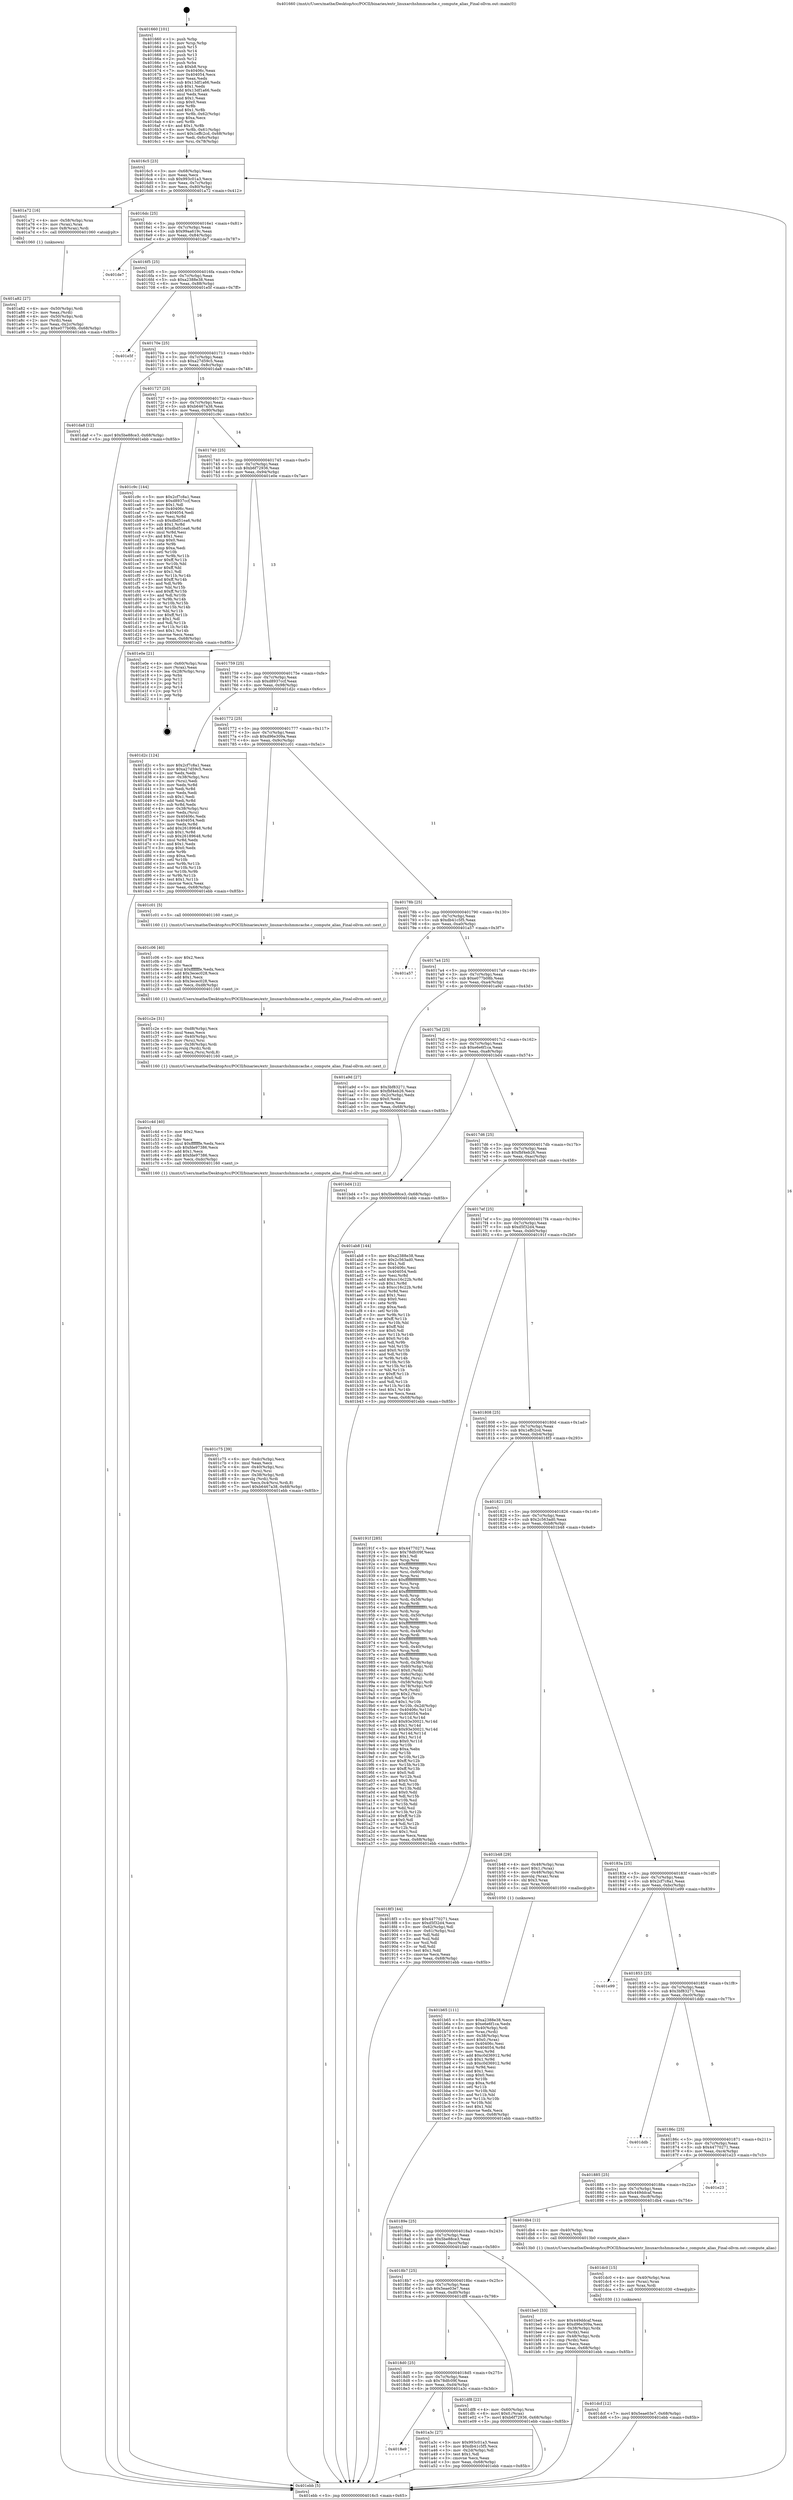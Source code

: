 digraph "0x401660" {
  label = "0x401660 (/mnt/c/Users/mathe/Desktop/tcc/POCII/binaries/extr_linuxarchshmmcache.c_compute_alias_Final-ollvm.out::main(0))"
  labelloc = "t"
  node[shape=record]

  Entry [label="",width=0.3,height=0.3,shape=circle,fillcolor=black,style=filled]
  "0x4016c5" [label="{
     0x4016c5 [23]\l
     | [instrs]\l
     &nbsp;&nbsp;0x4016c5 \<+3\>: mov -0x68(%rbp),%eax\l
     &nbsp;&nbsp;0x4016c8 \<+2\>: mov %eax,%ecx\l
     &nbsp;&nbsp;0x4016ca \<+6\>: sub $0x993c01a3,%ecx\l
     &nbsp;&nbsp;0x4016d0 \<+3\>: mov %eax,-0x7c(%rbp)\l
     &nbsp;&nbsp;0x4016d3 \<+3\>: mov %ecx,-0x80(%rbp)\l
     &nbsp;&nbsp;0x4016d6 \<+6\>: je 0000000000401a72 \<main+0x412\>\l
  }"]
  "0x401a72" [label="{
     0x401a72 [16]\l
     | [instrs]\l
     &nbsp;&nbsp;0x401a72 \<+4\>: mov -0x58(%rbp),%rax\l
     &nbsp;&nbsp;0x401a76 \<+3\>: mov (%rax),%rax\l
     &nbsp;&nbsp;0x401a79 \<+4\>: mov 0x8(%rax),%rdi\l
     &nbsp;&nbsp;0x401a7d \<+5\>: call 0000000000401060 \<atoi@plt\>\l
     | [calls]\l
     &nbsp;&nbsp;0x401060 \{1\} (unknown)\l
  }"]
  "0x4016dc" [label="{
     0x4016dc [25]\l
     | [instrs]\l
     &nbsp;&nbsp;0x4016dc \<+5\>: jmp 00000000004016e1 \<main+0x81\>\l
     &nbsp;&nbsp;0x4016e1 \<+3\>: mov -0x7c(%rbp),%eax\l
     &nbsp;&nbsp;0x4016e4 \<+5\>: sub $0x99aa619c,%eax\l
     &nbsp;&nbsp;0x4016e9 \<+6\>: mov %eax,-0x84(%rbp)\l
     &nbsp;&nbsp;0x4016ef \<+6\>: je 0000000000401de7 \<main+0x787\>\l
  }"]
  Exit [label="",width=0.3,height=0.3,shape=circle,fillcolor=black,style=filled,peripheries=2]
  "0x401de7" [label="{
     0x401de7\l
  }", style=dashed]
  "0x4016f5" [label="{
     0x4016f5 [25]\l
     | [instrs]\l
     &nbsp;&nbsp;0x4016f5 \<+5\>: jmp 00000000004016fa \<main+0x9a\>\l
     &nbsp;&nbsp;0x4016fa \<+3\>: mov -0x7c(%rbp),%eax\l
     &nbsp;&nbsp;0x4016fd \<+5\>: sub $0xa2388e38,%eax\l
     &nbsp;&nbsp;0x401702 \<+6\>: mov %eax,-0x88(%rbp)\l
     &nbsp;&nbsp;0x401708 \<+6\>: je 0000000000401e5f \<main+0x7ff\>\l
  }"]
  "0x401dcf" [label="{
     0x401dcf [12]\l
     | [instrs]\l
     &nbsp;&nbsp;0x401dcf \<+7\>: movl $0x5eae03e7,-0x68(%rbp)\l
     &nbsp;&nbsp;0x401dd6 \<+5\>: jmp 0000000000401ebb \<main+0x85b\>\l
  }"]
  "0x401e5f" [label="{
     0x401e5f\l
  }", style=dashed]
  "0x40170e" [label="{
     0x40170e [25]\l
     | [instrs]\l
     &nbsp;&nbsp;0x40170e \<+5\>: jmp 0000000000401713 \<main+0xb3\>\l
     &nbsp;&nbsp;0x401713 \<+3\>: mov -0x7c(%rbp),%eax\l
     &nbsp;&nbsp;0x401716 \<+5\>: sub $0xa27d59c5,%eax\l
     &nbsp;&nbsp;0x40171b \<+6\>: mov %eax,-0x8c(%rbp)\l
     &nbsp;&nbsp;0x401721 \<+6\>: je 0000000000401da8 \<main+0x748\>\l
  }"]
  "0x401dc0" [label="{
     0x401dc0 [15]\l
     | [instrs]\l
     &nbsp;&nbsp;0x401dc0 \<+4\>: mov -0x40(%rbp),%rax\l
     &nbsp;&nbsp;0x401dc4 \<+3\>: mov (%rax),%rax\l
     &nbsp;&nbsp;0x401dc7 \<+3\>: mov %rax,%rdi\l
     &nbsp;&nbsp;0x401dca \<+5\>: call 0000000000401030 \<free@plt\>\l
     | [calls]\l
     &nbsp;&nbsp;0x401030 \{1\} (unknown)\l
  }"]
  "0x401da8" [label="{
     0x401da8 [12]\l
     | [instrs]\l
     &nbsp;&nbsp;0x401da8 \<+7\>: movl $0x5be88ce3,-0x68(%rbp)\l
     &nbsp;&nbsp;0x401daf \<+5\>: jmp 0000000000401ebb \<main+0x85b\>\l
  }"]
  "0x401727" [label="{
     0x401727 [25]\l
     | [instrs]\l
     &nbsp;&nbsp;0x401727 \<+5\>: jmp 000000000040172c \<main+0xcc\>\l
     &nbsp;&nbsp;0x40172c \<+3\>: mov -0x7c(%rbp),%eax\l
     &nbsp;&nbsp;0x40172f \<+5\>: sub $0xb6467a38,%eax\l
     &nbsp;&nbsp;0x401734 \<+6\>: mov %eax,-0x90(%rbp)\l
     &nbsp;&nbsp;0x40173a \<+6\>: je 0000000000401c9c \<main+0x63c\>\l
  }"]
  "0x401c75" [label="{
     0x401c75 [39]\l
     | [instrs]\l
     &nbsp;&nbsp;0x401c75 \<+6\>: mov -0xdc(%rbp),%ecx\l
     &nbsp;&nbsp;0x401c7b \<+3\>: imul %eax,%ecx\l
     &nbsp;&nbsp;0x401c7e \<+4\>: mov -0x40(%rbp),%rsi\l
     &nbsp;&nbsp;0x401c82 \<+3\>: mov (%rsi),%rsi\l
     &nbsp;&nbsp;0x401c85 \<+4\>: mov -0x38(%rbp),%rdi\l
     &nbsp;&nbsp;0x401c89 \<+3\>: movslq (%rdi),%rdi\l
     &nbsp;&nbsp;0x401c8c \<+4\>: mov %ecx,0x4(%rsi,%rdi,8)\l
     &nbsp;&nbsp;0x401c90 \<+7\>: movl $0xb6467a38,-0x68(%rbp)\l
     &nbsp;&nbsp;0x401c97 \<+5\>: jmp 0000000000401ebb \<main+0x85b\>\l
  }"]
  "0x401c9c" [label="{
     0x401c9c [144]\l
     | [instrs]\l
     &nbsp;&nbsp;0x401c9c \<+5\>: mov $0x2cf7c8a1,%eax\l
     &nbsp;&nbsp;0x401ca1 \<+5\>: mov $0xd8937ccf,%ecx\l
     &nbsp;&nbsp;0x401ca6 \<+2\>: mov $0x1,%dl\l
     &nbsp;&nbsp;0x401ca8 \<+7\>: mov 0x40406c,%esi\l
     &nbsp;&nbsp;0x401caf \<+7\>: mov 0x404054,%edi\l
     &nbsp;&nbsp;0x401cb6 \<+3\>: mov %esi,%r8d\l
     &nbsp;&nbsp;0x401cb9 \<+7\>: sub $0xdbd51ea6,%r8d\l
     &nbsp;&nbsp;0x401cc0 \<+4\>: sub $0x1,%r8d\l
     &nbsp;&nbsp;0x401cc4 \<+7\>: add $0xdbd51ea6,%r8d\l
     &nbsp;&nbsp;0x401ccb \<+4\>: imul %r8d,%esi\l
     &nbsp;&nbsp;0x401ccf \<+3\>: and $0x1,%esi\l
     &nbsp;&nbsp;0x401cd2 \<+3\>: cmp $0x0,%esi\l
     &nbsp;&nbsp;0x401cd5 \<+4\>: sete %r9b\l
     &nbsp;&nbsp;0x401cd9 \<+3\>: cmp $0xa,%edi\l
     &nbsp;&nbsp;0x401cdc \<+4\>: setl %r10b\l
     &nbsp;&nbsp;0x401ce0 \<+3\>: mov %r9b,%r11b\l
     &nbsp;&nbsp;0x401ce3 \<+4\>: xor $0xff,%r11b\l
     &nbsp;&nbsp;0x401ce7 \<+3\>: mov %r10b,%bl\l
     &nbsp;&nbsp;0x401cea \<+3\>: xor $0xff,%bl\l
     &nbsp;&nbsp;0x401ced \<+3\>: xor $0x1,%dl\l
     &nbsp;&nbsp;0x401cf0 \<+3\>: mov %r11b,%r14b\l
     &nbsp;&nbsp;0x401cf3 \<+4\>: and $0xff,%r14b\l
     &nbsp;&nbsp;0x401cf7 \<+3\>: and %dl,%r9b\l
     &nbsp;&nbsp;0x401cfa \<+3\>: mov %bl,%r15b\l
     &nbsp;&nbsp;0x401cfd \<+4\>: and $0xff,%r15b\l
     &nbsp;&nbsp;0x401d01 \<+3\>: and %dl,%r10b\l
     &nbsp;&nbsp;0x401d04 \<+3\>: or %r9b,%r14b\l
     &nbsp;&nbsp;0x401d07 \<+3\>: or %r10b,%r15b\l
     &nbsp;&nbsp;0x401d0a \<+3\>: xor %r15b,%r14b\l
     &nbsp;&nbsp;0x401d0d \<+3\>: or %bl,%r11b\l
     &nbsp;&nbsp;0x401d10 \<+4\>: xor $0xff,%r11b\l
     &nbsp;&nbsp;0x401d14 \<+3\>: or $0x1,%dl\l
     &nbsp;&nbsp;0x401d17 \<+3\>: and %dl,%r11b\l
     &nbsp;&nbsp;0x401d1a \<+3\>: or %r11b,%r14b\l
     &nbsp;&nbsp;0x401d1d \<+4\>: test $0x1,%r14b\l
     &nbsp;&nbsp;0x401d21 \<+3\>: cmovne %ecx,%eax\l
     &nbsp;&nbsp;0x401d24 \<+3\>: mov %eax,-0x68(%rbp)\l
     &nbsp;&nbsp;0x401d27 \<+5\>: jmp 0000000000401ebb \<main+0x85b\>\l
  }"]
  "0x401740" [label="{
     0x401740 [25]\l
     | [instrs]\l
     &nbsp;&nbsp;0x401740 \<+5\>: jmp 0000000000401745 \<main+0xe5\>\l
     &nbsp;&nbsp;0x401745 \<+3\>: mov -0x7c(%rbp),%eax\l
     &nbsp;&nbsp;0x401748 \<+5\>: sub $0xb6f72936,%eax\l
     &nbsp;&nbsp;0x40174d \<+6\>: mov %eax,-0x94(%rbp)\l
     &nbsp;&nbsp;0x401753 \<+6\>: je 0000000000401e0e \<main+0x7ae\>\l
  }"]
  "0x401c4d" [label="{
     0x401c4d [40]\l
     | [instrs]\l
     &nbsp;&nbsp;0x401c4d \<+5\>: mov $0x2,%ecx\l
     &nbsp;&nbsp;0x401c52 \<+1\>: cltd\l
     &nbsp;&nbsp;0x401c53 \<+2\>: idiv %ecx\l
     &nbsp;&nbsp;0x401c55 \<+6\>: imul $0xfffffffe,%edx,%ecx\l
     &nbsp;&nbsp;0x401c5b \<+6\>: sub $0xfde97386,%ecx\l
     &nbsp;&nbsp;0x401c61 \<+3\>: add $0x1,%ecx\l
     &nbsp;&nbsp;0x401c64 \<+6\>: add $0xfde97386,%ecx\l
     &nbsp;&nbsp;0x401c6a \<+6\>: mov %ecx,-0xdc(%rbp)\l
     &nbsp;&nbsp;0x401c70 \<+5\>: call 0000000000401160 \<next_i\>\l
     | [calls]\l
     &nbsp;&nbsp;0x401160 \{1\} (/mnt/c/Users/mathe/Desktop/tcc/POCII/binaries/extr_linuxarchshmmcache.c_compute_alias_Final-ollvm.out::next_i)\l
  }"]
  "0x401e0e" [label="{
     0x401e0e [21]\l
     | [instrs]\l
     &nbsp;&nbsp;0x401e0e \<+4\>: mov -0x60(%rbp),%rax\l
     &nbsp;&nbsp;0x401e12 \<+2\>: mov (%rax),%eax\l
     &nbsp;&nbsp;0x401e14 \<+4\>: lea -0x28(%rbp),%rsp\l
     &nbsp;&nbsp;0x401e18 \<+1\>: pop %rbx\l
     &nbsp;&nbsp;0x401e19 \<+2\>: pop %r12\l
     &nbsp;&nbsp;0x401e1b \<+2\>: pop %r13\l
     &nbsp;&nbsp;0x401e1d \<+2\>: pop %r14\l
     &nbsp;&nbsp;0x401e1f \<+2\>: pop %r15\l
     &nbsp;&nbsp;0x401e21 \<+1\>: pop %rbp\l
     &nbsp;&nbsp;0x401e22 \<+1\>: ret\l
  }"]
  "0x401759" [label="{
     0x401759 [25]\l
     | [instrs]\l
     &nbsp;&nbsp;0x401759 \<+5\>: jmp 000000000040175e \<main+0xfe\>\l
     &nbsp;&nbsp;0x40175e \<+3\>: mov -0x7c(%rbp),%eax\l
     &nbsp;&nbsp;0x401761 \<+5\>: sub $0xd8937ccf,%eax\l
     &nbsp;&nbsp;0x401766 \<+6\>: mov %eax,-0x98(%rbp)\l
     &nbsp;&nbsp;0x40176c \<+6\>: je 0000000000401d2c \<main+0x6cc\>\l
  }"]
  "0x401c2e" [label="{
     0x401c2e [31]\l
     | [instrs]\l
     &nbsp;&nbsp;0x401c2e \<+6\>: mov -0xd8(%rbp),%ecx\l
     &nbsp;&nbsp;0x401c34 \<+3\>: imul %eax,%ecx\l
     &nbsp;&nbsp;0x401c37 \<+4\>: mov -0x40(%rbp),%rsi\l
     &nbsp;&nbsp;0x401c3b \<+3\>: mov (%rsi),%rsi\l
     &nbsp;&nbsp;0x401c3e \<+4\>: mov -0x38(%rbp),%rdi\l
     &nbsp;&nbsp;0x401c42 \<+3\>: movslq (%rdi),%rdi\l
     &nbsp;&nbsp;0x401c45 \<+3\>: mov %ecx,(%rsi,%rdi,8)\l
     &nbsp;&nbsp;0x401c48 \<+5\>: call 0000000000401160 \<next_i\>\l
     | [calls]\l
     &nbsp;&nbsp;0x401160 \{1\} (/mnt/c/Users/mathe/Desktop/tcc/POCII/binaries/extr_linuxarchshmmcache.c_compute_alias_Final-ollvm.out::next_i)\l
  }"]
  "0x401d2c" [label="{
     0x401d2c [124]\l
     | [instrs]\l
     &nbsp;&nbsp;0x401d2c \<+5\>: mov $0x2cf7c8a1,%eax\l
     &nbsp;&nbsp;0x401d31 \<+5\>: mov $0xa27d59c5,%ecx\l
     &nbsp;&nbsp;0x401d36 \<+2\>: xor %edx,%edx\l
     &nbsp;&nbsp;0x401d38 \<+4\>: mov -0x38(%rbp),%rsi\l
     &nbsp;&nbsp;0x401d3c \<+2\>: mov (%rsi),%edi\l
     &nbsp;&nbsp;0x401d3e \<+3\>: mov %edx,%r8d\l
     &nbsp;&nbsp;0x401d41 \<+3\>: sub %edi,%r8d\l
     &nbsp;&nbsp;0x401d44 \<+2\>: mov %edx,%edi\l
     &nbsp;&nbsp;0x401d46 \<+3\>: sub $0x1,%edi\l
     &nbsp;&nbsp;0x401d49 \<+3\>: add %edi,%r8d\l
     &nbsp;&nbsp;0x401d4c \<+3\>: sub %r8d,%edx\l
     &nbsp;&nbsp;0x401d4f \<+4\>: mov -0x38(%rbp),%rsi\l
     &nbsp;&nbsp;0x401d53 \<+2\>: mov %edx,(%rsi)\l
     &nbsp;&nbsp;0x401d55 \<+7\>: mov 0x40406c,%edx\l
     &nbsp;&nbsp;0x401d5c \<+7\>: mov 0x404054,%edi\l
     &nbsp;&nbsp;0x401d63 \<+3\>: mov %edx,%r8d\l
     &nbsp;&nbsp;0x401d66 \<+7\>: add $0x26189648,%r8d\l
     &nbsp;&nbsp;0x401d6d \<+4\>: sub $0x1,%r8d\l
     &nbsp;&nbsp;0x401d71 \<+7\>: sub $0x26189648,%r8d\l
     &nbsp;&nbsp;0x401d78 \<+4\>: imul %r8d,%edx\l
     &nbsp;&nbsp;0x401d7c \<+3\>: and $0x1,%edx\l
     &nbsp;&nbsp;0x401d7f \<+3\>: cmp $0x0,%edx\l
     &nbsp;&nbsp;0x401d82 \<+4\>: sete %r9b\l
     &nbsp;&nbsp;0x401d86 \<+3\>: cmp $0xa,%edi\l
     &nbsp;&nbsp;0x401d89 \<+4\>: setl %r10b\l
     &nbsp;&nbsp;0x401d8d \<+3\>: mov %r9b,%r11b\l
     &nbsp;&nbsp;0x401d90 \<+3\>: and %r10b,%r11b\l
     &nbsp;&nbsp;0x401d93 \<+3\>: xor %r10b,%r9b\l
     &nbsp;&nbsp;0x401d96 \<+3\>: or %r9b,%r11b\l
     &nbsp;&nbsp;0x401d99 \<+4\>: test $0x1,%r11b\l
     &nbsp;&nbsp;0x401d9d \<+3\>: cmovne %ecx,%eax\l
     &nbsp;&nbsp;0x401da0 \<+3\>: mov %eax,-0x68(%rbp)\l
     &nbsp;&nbsp;0x401da3 \<+5\>: jmp 0000000000401ebb \<main+0x85b\>\l
  }"]
  "0x401772" [label="{
     0x401772 [25]\l
     | [instrs]\l
     &nbsp;&nbsp;0x401772 \<+5\>: jmp 0000000000401777 \<main+0x117\>\l
     &nbsp;&nbsp;0x401777 \<+3\>: mov -0x7c(%rbp),%eax\l
     &nbsp;&nbsp;0x40177a \<+5\>: sub $0xd96e309a,%eax\l
     &nbsp;&nbsp;0x40177f \<+6\>: mov %eax,-0x9c(%rbp)\l
     &nbsp;&nbsp;0x401785 \<+6\>: je 0000000000401c01 \<main+0x5a1\>\l
  }"]
  "0x401c06" [label="{
     0x401c06 [40]\l
     | [instrs]\l
     &nbsp;&nbsp;0x401c06 \<+5\>: mov $0x2,%ecx\l
     &nbsp;&nbsp;0x401c0b \<+1\>: cltd\l
     &nbsp;&nbsp;0x401c0c \<+2\>: idiv %ecx\l
     &nbsp;&nbsp;0x401c0e \<+6\>: imul $0xfffffffe,%edx,%ecx\l
     &nbsp;&nbsp;0x401c14 \<+6\>: add $0x3ecec028,%ecx\l
     &nbsp;&nbsp;0x401c1a \<+3\>: add $0x1,%ecx\l
     &nbsp;&nbsp;0x401c1d \<+6\>: sub $0x3ecec028,%ecx\l
     &nbsp;&nbsp;0x401c23 \<+6\>: mov %ecx,-0xd8(%rbp)\l
     &nbsp;&nbsp;0x401c29 \<+5\>: call 0000000000401160 \<next_i\>\l
     | [calls]\l
     &nbsp;&nbsp;0x401160 \{1\} (/mnt/c/Users/mathe/Desktop/tcc/POCII/binaries/extr_linuxarchshmmcache.c_compute_alias_Final-ollvm.out::next_i)\l
  }"]
  "0x401c01" [label="{
     0x401c01 [5]\l
     | [instrs]\l
     &nbsp;&nbsp;0x401c01 \<+5\>: call 0000000000401160 \<next_i\>\l
     | [calls]\l
     &nbsp;&nbsp;0x401160 \{1\} (/mnt/c/Users/mathe/Desktop/tcc/POCII/binaries/extr_linuxarchshmmcache.c_compute_alias_Final-ollvm.out::next_i)\l
  }"]
  "0x40178b" [label="{
     0x40178b [25]\l
     | [instrs]\l
     &nbsp;&nbsp;0x40178b \<+5\>: jmp 0000000000401790 \<main+0x130\>\l
     &nbsp;&nbsp;0x401790 \<+3\>: mov -0x7c(%rbp),%eax\l
     &nbsp;&nbsp;0x401793 \<+5\>: sub $0xdb41c5f5,%eax\l
     &nbsp;&nbsp;0x401798 \<+6\>: mov %eax,-0xa0(%rbp)\l
     &nbsp;&nbsp;0x40179e \<+6\>: je 0000000000401a57 \<main+0x3f7\>\l
  }"]
  "0x401b65" [label="{
     0x401b65 [111]\l
     | [instrs]\l
     &nbsp;&nbsp;0x401b65 \<+5\>: mov $0xa2388e38,%ecx\l
     &nbsp;&nbsp;0x401b6a \<+5\>: mov $0xe6e6f1ca,%edx\l
     &nbsp;&nbsp;0x401b6f \<+4\>: mov -0x40(%rbp),%rdi\l
     &nbsp;&nbsp;0x401b73 \<+3\>: mov %rax,(%rdi)\l
     &nbsp;&nbsp;0x401b76 \<+4\>: mov -0x38(%rbp),%rax\l
     &nbsp;&nbsp;0x401b7a \<+6\>: movl $0x0,(%rax)\l
     &nbsp;&nbsp;0x401b80 \<+7\>: mov 0x40406c,%esi\l
     &nbsp;&nbsp;0x401b87 \<+8\>: mov 0x404054,%r8d\l
     &nbsp;&nbsp;0x401b8f \<+3\>: mov %esi,%r9d\l
     &nbsp;&nbsp;0x401b92 \<+7\>: add $0xc0d36912,%r9d\l
     &nbsp;&nbsp;0x401b99 \<+4\>: sub $0x1,%r9d\l
     &nbsp;&nbsp;0x401b9d \<+7\>: sub $0xc0d36912,%r9d\l
     &nbsp;&nbsp;0x401ba4 \<+4\>: imul %r9d,%esi\l
     &nbsp;&nbsp;0x401ba8 \<+3\>: and $0x1,%esi\l
     &nbsp;&nbsp;0x401bab \<+3\>: cmp $0x0,%esi\l
     &nbsp;&nbsp;0x401bae \<+4\>: sete %r10b\l
     &nbsp;&nbsp;0x401bb2 \<+4\>: cmp $0xa,%r8d\l
     &nbsp;&nbsp;0x401bb6 \<+4\>: setl %r11b\l
     &nbsp;&nbsp;0x401bba \<+3\>: mov %r10b,%bl\l
     &nbsp;&nbsp;0x401bbd \<+3\>: and %r11b,%bl\l
     &nbsp;&nbsp;0x401bc0 \<+3\>: xor %r11b,%r10b\l
     &nbsp;&nbsp;0x401bc3 \<+3\>: or %r10b,%bl\l
     &nbsp;&nbsp;0x401bc6 \<+3\>: test $0x1,%bl\l
     &nbsp;&nbsp;0x401bc9 \<+3\>: cmovne %edx,%ecx\l
     &nbsp;&nbsp;0x401bcc \<+3\>: mov %ecx,-0x68(%rbp)\l
     &nbsp;&nbsp;0x401bcf \<+5\>: jmp 0000000000401ebb \<main+0x85b\>\l
  }"]
  "0x401a57" [label="{
     0x401a57\l
  }", style=dashed]
  "0x4017a4" [label="{
     0x4017a4 [25]\l
     | [instrs]\l
     &nbsp;&nbsp;0x4017a4 \<+5\>: jmp 00000000004017a9 \<main+0x149\>\l
     &nbsp;&nbsp;0x4017a9 \<+3\>: mov -0x7c(%rbp),%eax\l
     &nbsp;&nbsp;0x4017ac \<+5\>: sub $0xe077b08b,%eax\l
     &nbsp;&nbsp;0x4017b1 \<+6\>: mov %eax,-0xa4(%rbp)\l
     &nbsp;&nbsp;0x4017b7 \<+6\>: je 0000000000401a9d \<main+0x43d\>\l
  }"]
  "0x401a82" [label="{
     0x401a82 [27]\l
     | [instrs]\l
     &nbsp;&nbsp;0x401a82 \<+4\>: mov -0x50(%rbp),%rdi\l
     &nbsp;&nbsp;0x401a86 \<+2\>: mov %eax,(%rdi)\l
     &nbsp;&nbsp;0x401a88 \<+4\>: mov -0x50(%rbp),%rdi\l
     &nbsp;&nbsp;0x401a8c \<+2\>: mov (%rdi),%eax\l
     &nbsp;&nbsp;0x401a8e \<+3\>: mov %eax,-0x2c(%rbp)\l
     &nbsp;&nbsp;0x401a91 \<+7\>: movl $0xe077b08b,-0x68(%rbp)\l
     &nbsp;&nbsp;0x401a98 \<+5\>: jmp 0000000000401ebb \<main+0x85b\>\l
  }"]
  "0x401a9d" [label="{
     0x401a9d [27]\l
     | [instrs]\l
     &nbsp;&nbsp;0x401a9d \<+5\>: mov $0x3bf83271,%eax\l
     &nbsp;&nbsp;0x401aa2 \<+5\>: mov $0xfbf4eb26,%ecx\l
     &nbsp;&nbsp;0x401aa7 \<+3\>: mov -0x2c(%rbp),%edx\l
     &nbsp;&nbsp;0x401aaa \<+3\>: cmp $0x0,%edx\l
     &nbsp;&nbsp;0x401aad \<+3\>: cmove %ecx,%eax\l
     &nbsp;&nbsp;0x401ab0 \<+3\>: mov %eax,-0x68(%rbp)\l
     &nbsp;&nbsp;0x401ab3 \<+5\>: jmp 0000000000401ebb \<main+0x85b\>\l
  }"]
  "0x4017bd" [label="{
     0x4017bd [25]\l
     | [instrs]\l
     &nbsp;&nbsp;0x4017bd \<+5\>: jmp 00000000004017c2 \<main+0x162\>\l
     &nbsp;&nbsp;0x4017c2 \<+3\>: mov -0x7c(%rbp),%eax\l
     &nbsp;&nbsp;0x4017c5 \<+5\>: sub $0xe6e6f1ca,%eax\l
     &nbsp;&nbsp;0x4017ca \<+6\>: mov %eax,-0xa8(%rbp)\l
     &nbsp;&nbsp;0x4017d0 \<+6\>: je 0000000000401bd4 \<main+0x574\>\l
  }"]
  "0x4018e9" [label="{
     0x4018e9\l
  }", style=dashed]
  "0x401bd4" [label="{
     0x401bd4 [12]\l
     | [instrs]\l
     &nbsp;&nbsp;0x401bd4 \<+7\>: movl $0x5be88ce3,-0x68(%rbp)\l
     &nbsp;&nbsp;0x401bdb \<+5\>: jmp 0000000000401ebb \<main+0x85b\>\l
  }"]
  "0x4017d6" [label="{
     0x4017d6 [25]\l
     | [instrs]\l
     &nbsp;&nbsp;0x4017d6 \<+5\>: jmp 00000000004017db \<main+0x17b\>\l
     &nbsp;&nbsp;0x4017db \<+3\>: mov -0x7c(%rbp),%eax\l
     &nbsp;&nbsp;0x4017de \<+5\>: sub $0xfbf4eb26,%eax\l
     &nbsp;&nbsp;0x4017e3 \<+6\>: mov %eax,-0xac(%rbp)\l
     &nbsp;&nbsp;0x4017e9 \<+6\>: je 0000000000401ab8 \<main+0x458\>\l
  }"]
  "0x401a3c" [label="{
     0x401a3c [27]\l
     | [instrs]\l
     &nbsp;&nbsp;0x401a3c \<+5\>: mov $0x993c01a3,%eax\l
     &nbsp;&nbsp;0x401a41 \<+5\>: mov $0xdb41c5f5,%ecx\l
     &nbsp;&nbsp;0x401a46 \<+3\>: mov -0x2d(%rbp),%dl\l
     &nbsp;&nbsp;0x401a49 \<+3\>: test $0x1,%dl\l
     &nbsp;&nbsp;0x401a4c \<+3\>: cmovne %ecx,%eax\l
     &nbsp;&nbsp;0x401a4f \<+3\>: mov %eax,-0x68(%rbp)\l
     &nbsp;&nbsp;0x401a52 \<+5\>: jmp 0000000000401ebb \<main+0x85b\>\l
  }"]
  "0x401ab8" [label="{
     0x401ab8 [144]\l
     | [instrs]\l
     &nbsp;&nbsp;0x401ab8 \<+5\>: mov $0xa2388e38,%eax\l
     &nbsp;&nbsp;0x401abd \<+5\>: mov $0x2c563ad0,%ecx\l
     &nbsp;&nbsp;0x401ac2 \<+2\>: mov $0x1,%dl\l
     &nbsp;&nbsp;0x401ac4 \<+7\>: mov 0x40406c,%esi\l
     &nbsp;&nbsp;0x401acb \<+7\>: mov 0x404054,%edi\l
     &nbsp;&nbsp;0x401ad2 \<+3\>: mov %esi,%r8d\l
     &nbsp;&nbsp;0x401ad5 \<+7\>: add $0xcc16c22b,%r8d\l
     &nbsp;&nbsp;0x401adc \<+4\>: sub $0x1,%r8d\l
     &nbsp;&nbsp;0x401ae0 \<+7\>: sub $0xcc16c22b,%r8d\l
     &nbsp;&nbsp;0x401ae7 \<+4\>: imul %r8d,%esi\l
     &nbsp;&nbsp;0x401aeb \<+3\>: and $0x1,%esi\l
     &nbsp;&nbsp;0x401aee \<+3\>: cmp $0x0,%esi\l
     &nbsp;&nbsp;0x401af1 \<+4\>: sete %r9b\l
     &nbsp;&nbsp;0x401af5 \<+3\>: cmp $0xa,%edi\l
     &nbsp;&nbsp;0x401af8 \<+4\>: setl %r10b\l
     &nbsp;&nbsp;0x401afc \<+3\>: mov %r9b,%r11b\l
     &nbsp;&nbsp;0x401aff \<+4\>: xor $0xff,%r11b\l
     &nbsp;&nbsp;0x401b03 \<+3\>: mov %r10b,%bl\l
     &nbsp;&nbsp;0x401b06 \<+3\>: xor $0xff,%bl\l
     &nbsp;&nbsp;0x401b09 \<+3\>: xor $0x0,%dl\l
     &nbsp;&nbsp;0x401b0c \<+3\>: mov %r11b,%r14b\l
     &nbsp;&nbsp;0x401b0f \<+4\>: and $0x0,%r14b\l
     &nbsp;&nbsp;0x401b13 \<+3\>: and %dl,%r9b\l
     &nbsp;&nbsp;0x401b16 \<+3\>: mov %bl,%r15b\l
     &nbsp;&nbsp;0x401b19 \<+4\>: and $0x0,%r15b\l
     &nbsp;&nbsp;0x401b1d \<+3\>: and %dl,%r10b\l
     &nbsp;&nbsp;0x401b20 \<+3\>: or %r9b,%r14b\l
     &nbsp;&nbsp;0x401b23 \<+3\>: or %r10b,%r15b\l
     &nbsp;&nbsp;0x401b26 \<+3\>: xor %r15b,%r14b\l
     &nbsp;&nbsp;0x401b29 \<+3\>: or %bl,%r11b\l
     &nbsp;&nbsp;0x401b2c \<+4\>: xor $0xff,%r11b\l
     &nbsp;&nbsp;0x401b30 \<+3\>: or $0x0,%dl\l
     &nbsp;&nbsp;0x401b33 \<+3\>: and %dl,%r11b\l
     &nbsp;&nbsp;0x401b36 \<+3\>: or %r11b,%r14b\l
     &nbsp;&nbsp;0x401b39 \<+4\>: test $0x1,%r14b\l
     &nbsp;&nbsp;0x401b3d \<+3\>: cmovne %ecx,%eax\l
     &nbsp;&nbsp;0x401b40 \<+3\>: mov %eax,-0x68(%rbp)\l
     &nbsp;&nbsp;0x401b43 \<+5\>: jmp 0000000000401ebb \<main+0x85b\>\l
  }"]
  "0x4017ef" [label="{
     0x4017ef [25]\l
     | [instrs]\l
     &nbsp;&nbsp;0x4017ef \<+5\>: jmp 00000000004017f4 \<main+0x194\>\l
     &nbsp;&nbsp;0x4017f4 \<+3\>: mov -0x7c(%rbp),%eax\l
     &nbsp;&nbsp;0x4017f7 \<+5\>: sub $0xd5f32d4,%eax\l
     &nbsp;&nbsp;0x4017fc \<+6\>: mov %eax,-0xb0(%rbp)\l
     &nbsp;&nbsp;0x401802 \<+6\>: je 000000000040191f \<main+0x2bf\>\l
  }"]
  "0x4018d0" [label="{
     0x4018d0 [25]\l
     | [instrs]\l
     &nbsp;&nbsp;0x4018d0 \<+5\>: jmp 00000000004018d5 \<main+0x275\>\l
     &nbsp;&nbsp;0x4018d5 \<+3\>: mov -0x7c(%rbp),%eax\l
     &nbsp;&nbsp;0x4018d8 \<+5\>: sub $0x78dfc09f,%eax\l
     &nbsp;&nbsp;0x4018dd \<+6\>: mov %eax,-0xd4(%rbp)\l
     &nbsp;&nbsp;0x4018e3 \<+6\>: je 0000000000401a3c \<main+0x3dc\>\l
  }"]
  "0x40191f" [label="{
     0x40191f [285]\l
     | [instrs]\l
     &nbsp;&nbsp;0x40191f \<+5\>: mov $0x44770271,%eax\l
     &nbsp;&nbsp;0x401924 \<+5\>: mov $0x78dfc09f,%ecx\l
     &nbsp;&nbsp;0x401929 \<+2\>: mov $0x1,%dl\l
     &nbsp;&nbsp;0x40192b \<+3\>: mov %rsp,%rsi\l
     &nbsp;&nbsp;0x40192e \<+4\>: add $0xfffffffffffffff0,%rsi\l
     &nbsp;&nbsp;0x401932 \<+3\>: mov %rsi,%rsp\l
     &nbsp;&nbsp;0x401935 \<+4\>: mov %rsi,-0x60(%rbp)\l
     &nbsp;&nbsp;0x401939 \<+3\>: mov %rsp,%rsi\l
     &nbsp;&nbsp;0x40193c \<+4\>: add $0xfffffffffffffff0,%rsi\l
     &nbsp;&nbsp;0x401940 \<+3\>: mov %rsi,%rsp\l
     &nbsp;&nbsp;0x401943 \<+3\>: mov %rsp,%rdi\l
     &nbsp;&nbsp;0x401946 \<+4\>: add $0xfffffffffffffff0,%rdi\l
     &nbsp;&nbsp;0x40194a \<+3\>: mov %rdi,%rsp\l
     &nbsp;&nbsp;0x40194d \<+4\>: mov %rdi,-0x58(%rbp)\l
     &nbsp;&nbsp;0x401951 \<+3\>: mov %rsp,%rdi\l
     &nbsp;&nbsp;0x401954 \<+4\>: add $0xfffffffffffffff0,%rdi\l
     &nbsp;&nbsp;0x401958 \<+3\>: mov %rdi,%rsp\l
     &nbsp;&nbsp;0x40195b \<+4\>: mov %rdi,-0x50(%rbp)\l
     &nbsp;&nbsp;0x40195f \<+3\>: mov %rsp,%rdi\l
     &nbsp;&nbsp;0x401962 \<+4\>: add $0xfffffffffffffff0,%rdi\l
     &nbsp;&nbsp;0x401966 \<+3\>: mov %rdi,%rsp\l
     &nbsp;&nbsp;0x401969 \<+4\>: mov %rdi,-0x48(%rbp)\l
     &nbsp;&nbsp;0x40196d \<+3\>: mov %rsp,%rdi\l
     &nbsp;&nbsp;0x401970 \<+4\>: add $0xfffffffffffffff0,%rdi\l
     &nbsp;&nbsp;0x401974 \<+3\>: mov %rdi,%rsp\l
     &nbsp;&nbsp;0x401977 \<+4\>: mov %rdi,-0x40(%rbp)\l
     &nbsp;&nbsp;0x40197b \<+3\>: mov %rsp,%rdi\l
     &nbsp;&nbsp;0x40197e \<+4\>: add $0xfffffffffffffff0,%rdi\l
     &nbsp;&nbsp;0x401982 \<+3\>: mov %rdi,%rsp\l
     &nbsp;&nbsp;0x401985 \<+4\>: mov %rdi,-0x38(%rbp)\l
     &nbsp;&nbsp;0x401989 \<+4\>: mov -0x60(%rbp),%rdi\l
     &nbsp;&nbsp;0x40198d \<+6\>: movl $0x0,(%rdi)\l
     &nbsp;&nbsp;0x401993 \<+4\>: mov -0x6c(%rbp),%r8d\l
     &nbsp;&nbsp;0x401997 \<+3\>: mov %r8d,(%rsi)\l
     &nbsp;&nbsp;0x40199a \<+4\>: mov -0x58(%rbp),%rdi\l
     &nbsp;&nbsp;0x40199e \<+4\>: mov -0x78(%rbp),%r9\l
     &nbsp;&nbsp;0x4019a2 \<+3\>: mov %r9,(%rdi)\l
     &nbsp;&nbsp;0x4019a5 \<+3\>: cmpl $0x2,(%rsi)\l
     &nbsp;&nbsp;0x4019a8 \<+4\>: setne %r10b\l
     &nbsp;&nbsp;0x4019ac \<+4\>: and $0x1,%r10b\l
     &nbsp;&nbsp;0x4019b0 \<+4\>: mov %r10b,-0x2d(%rbp)\l
     &nbsp;&nbsp;0x4019b4 \<+8\>: mov 0x40406c,%r11d\l
     &nbsp;&nbsp;0x4019bc \<+7\>: mov 0x404054,%ebx\l
     &nbsp;&nbsp;0x4019c3 \<+3\>: mov %r11d,%r14d\l
     &nbsp;&nbsp;0x4019c6 \<+7\>: add $0x93e30021,%r14d\l
     &nbsp;&nbsp;0x4019cd \<+4\>: sub $0x1,%r14d\l
     &nbsp;&nbsp;0x4019d1 \<+7\>: sub $0x93e30021,%r14d\l
     &nbsp;&nbsp;0x4019d8 \<+4\>: imul %r14d,%r11d\l
     &nbsp;&nbsp;0x4019dc \<+4\>: and $0x1,%r11d\l
     &nbsp;&nbsp;0x4019e0 \<+4\>: cmp $0x0,%r11d\l
     &nbsp;&nbsp;0x4019e4 \<+4\>: sete %r10b\l
     &nbsp;&nbsp;0x4019e8 \<+3\>: cmp $0xa,%ebx\l
     &nbsp;&nbsp;0x4019eb \<+4\>: setl %r15b\l
     &nbsp;&nbsp;0x4019ef \<+3\>: mov %r10b,%r12b\l
     &nbsp;&nbsp;0x4019f2 \<+4\>: xor $0xff,%r12b\l
     &nbsp;&nbsp;0x4019f6 \<+3\>: mov %r15b,%r13b\l
     &nbsp;&nbsp;0x4019f9 \<+4\>: xor $0xff,%r13b\l
     &nbsp;&nbsp;0x4019fd \<+3\>: xor $0x0,%dl\l
     &nbsp;&nbsp;0x401a00 \<+3\>: mov %r12b,%sil\l
     &nbsp;&nbsp;0x401a03 \<+4\>: and $0x0,%sil\l
     &nbsp;&nbsp;0x401a07 \<+3\>: and %dl,%r10b\l
     &nbsp;&nbsp;0x401a0a \<+3\>: mov %r13b,%dil\l
     &nbsp;&nbsp;0x401a0d \<+4\>: and $0x0,%dil\l
     &nbsp;&nbsp;0x401a11 \<+3\>: and %dl,%r15b\l
     &nbsp;&nbsp;0x401a14 \<+3\>: or %r10b,%sil\l
     &nbsp;&nbsp;0x401a17 \<+3\>: or %r15b,%dil\l
     &nbsp;&nbsp;0x401a1a \<+3\>: xor %dil,%sil\l
     &nbsp;&nbsp;0x401a1d \<+3\>: or %r13b,%r12b\l
     &nbsp;&nbsp;0x401a20 \<+4\>: xor $0xff,%r12b\l
     &nbsp;&nbsp;0x401a24 \<+3\>: or $0x0,%dl\l
     &nbsp;&nbsp;0x401a27 \<+3\>: and %dl,%r12b\l
     &nbsp;&nbsp;0x401a2a \<+3\>: or %r12b,%sil\l
     &nbsp;&nbsp;0x401a2d \<+4\>: test $0x1,%sil\l
     &nbsp;&nbsp;0x401a31 \<+3\>: cmovne %ecx,%eax\l
     &nbsp;&nbsp;0x401a34 \<+3\>: mov %eax,-0x68(%rbp)\l
     &nbsp;&nbsp;0x401a37 \<+5\>: jmp 0000000000401ebb \<main+0x85b\>\l
  }"]
  "0x401808" [label="{
     0x401808 [25]\l
     | [instrs]\l
     &nbsp;&nbsp;0x401808 \<+5\>: jmp 000000000040180d \<main+0x1ad\>\l
     &nbsp;&nbsp;0x40180d \<+3\>: mov -0x7c(%rbp),%eax\l
     &nbsp;&nbsp;0x401810 \<+5\>: sub $0x1effc2cd,%eax\l
     &nbsp;&nbsp;0x401815 \<+6\>: mov %eax,-0xb4(%rbp)\l
     &nbsp;&nbsp;0x40181b \<+6\>: je 00000000004018f3 \<main+0x293\>\l
  }"]
  "0x401df8" [label="{
     0x401df8 [22]\l
     | [instrs]\l
     &nbsp;&nbsp;0x401df8 \<+4\>: mov -0x60(%rbp),%rax\l
     &nbsp;&nbsp;0x401dfc \<+6\>: movl $0x0,(%rax)\l
     &nbsp;&nbsp;0x401e02 \<+7\>: movl $0xb6f72936,-0x68(%rbp)\l
     &nbsp;&nbsp;0x401e09 \<+5\>: jmp 0000000000401ebb \<main+0x85b\>\l
  }"]
  "0x4018f3" [label="{
     0x4018f3 [44]\l
     | [instrs]\l
     &nbsp;&nbsp;0x4018f3 \<+5\>: mov $0x44770271,%eax\l
     &nbsp;&nbsp;0x4018f8 \<+5\>: mov $0xd5f32d4,%ecx\l
     &nbsp;&nbsp;0x4018fd \<+3\>: mov -0x62(%rbp),%dl\l
     &nbsp;&nbsp;0x401900 \<+4\>: mov -0x61(%rbp),%sil\l
     &nbsp;&nbsp;0x401904 \<+3\>: mov %dl,%dil\l
     &nbsp;&nbsp;0x401907 \<+3\>: and %sil,%dil\l
     &nbsp;&nbsp;0x40190a \<+3\>: xor %sil,%dl\l
     &nbsp;&nbsp;0x40190d \<+3\>: or %dl,%dil\l
     &nbsp;&nbsp;0x401910 \<+4\>: test $0x1,%dil\l
     &nbsp;&nbsp;0x401914 \<+3\>: cmovne %ecx,%eax\l
     &nbsp;&nbsp;0x401917 \<+3\>: mov %eax,-0x68(%rbp)\l
     &nbsp;&nbsp;0x40191a \<+5\>: jmp 0000000000401ebb \<main+0x85b\>\l
  }"]
  "0x401821" [label="{
     0x401821 [25]\l
     | [instrs]\l
     &nbsp;&nbsp;0x401821 \<+5\>: jmp 0000000000401826 \<main+0x1c6\>\l
     &nbsp;&nbsp;0x401826 \<+3\>: mov -0x7c(%rbp),%eax\l
     &nbsp;&nbsp;0x401829 \<+5\>: sub $0x2c563ad0,%eax\l
     &nbsp;&nbsp;0x40182e \<+6\>: mov %eax,-0xb8(%rbp)\l
     &nbsp;&nbsp;0x401834 \<+6\>: je 0000000000401b48 \<main+0x4e8\>\l
  }"]
  "0x401ebb" [label="{
     0x401ebb [5]\l
     | [instrs]\l
     &nbsp;&nbsp;0x401ebb \<+5\>: jmp 00000000004016c5 \<main+0x65\>\l
  }"]
  "0x401660" [label="{
     0x401660 [101]\l
     | [instrs]\l
     &nbsp;&nbsp;0x401660 \<+1\>: push %rbp\l
     &nbsp;&nbsp;0x401661 \<+3\>: mov %rsp,%rbp\l
     &nbsp;&nbsp;0x401664 \<+2\>: push %r15\l
     &nbsp;&nbsp;0x401666 \<+2\>: push %r14\l
     &nbsp;&nbsp;0x401668 \<+2\>: push %r13\l
     &nbsp;&nbsp;0x40166a \<+2\>: push %r12\l
     &nbsp;&nbsp;0x40166c \<+1\>: push %rbx\l
     &nbsp;&nbsp;0x40166d \<+7\>: sub $0xb8,%rsp\l
     &nbsp;&nbsp;0x401674 \<+7\>: mov 0x40406c,%eax\l
     &nbsp;&nbsp;0x40167b \<+7\>: mov 0x404054,%ecx\l
     &nbsp;&nbsp;0x401682 \<+2\>: mov %eax,%edx\l
     &nbsp;&nbsp;0x401684 \<+6\>: sub $0x13df1a66,%edx\l
     &nbsp;&nbsp;0x40168a \<+3\>: sub $0x1,%edx\l
     &nbsp;&nbsp;0x40168d \<+6\>: add $0x13df1a66,%edx\l
     &nbsp;&nbsp;0x401693 \<+3\>: imul %edx,%eax\l
     &nbsp;&nbsp;0x401696 \<+3\>: and $0x1,%eax\l
     &nbsp;&nbsp;0x401699 \<+3\>: cmp $0x0,%eax\l
     &nbsp;&nbsp;0x40169c \<+4\>: sete %r8b\l
     &nbsp;&nbsp;0x4016a0 \<+4\>: and $0x1,%r8b\l
     &nbsp;&nbsp;0x4016a4 \<+4\>: mov %r8b,-0x62(%rbp)\l
     &nbsp;&nbsp;0x4016a8 \<+3\>: cmp $0xa,%ecx\l
     &nbsp;&nbsp;0x4016ab \<+4\>: setl %r8b\l
     &nbsp;&nbsp;0x4016af \<+4\>: and $0x1,%r8b\l
     &nbsp;&nbsp;0x4016b3 \<+4\>: mov %r8b,-0x61(%rbp)\l
     &nbsp;&nbsp;0x4016b7 \<+7\>: movl $0x1effc2cd,-0x68(%rbp)\l
     &nbsp;&nbsp;0x4016be \<+3\>: mov %edi,-0x6c(%rbp)\l
     &nbsp;&nbsp;0x4016c1 \<+4\>: mov %rsi,-0x78(%rbp)\l
  }"]
  "0x4018b7" [label="{
     0x4018b7 [25]\l
     | [instrs]\l
     &nbsp;&nbsp;0x4018b7 \<+5\>: jmp 00000000004018bc \<main+0x25c\>\l
     &nbsp;&nbsp;0x4018bc \<+3\>: mov -0x7c(%rbp),%eax\l
     &nbsp;&nbsp;0x4018bf \<+5\>: sub $0x5eae03e7,%eax\l
     &nbsp;&nbsp;0x4018c4 \<+6\>: mov %eax,-0xd0(%rbp)\l
     &nbsp;&nbsp;0x4018ca \<+6\>: je 0000000000401df8 \<main+0x798\>\l
  }"]
  "0x401be0" [label="{
     0x401be0 [33]\l
     | [instrs]\l
     &nbsp;&nbsp;0x401be0 \<+5\>: mov $0x449ddcaf,%eax\l
     &nbsp;&nbsp;0x401be5 \<+5\>: mov $0xd96e309a,%ecx\l
     &nbsp;&nbsp;0x401bea \<+4\>: mov -0x38(%rbp),%rdx\l
     &nbsp;&nbsp;0x401bee \<+2\>: mov (%rdx),%esi\l
     &nbsp;&nbsp;0x401bf0 \<+4\>: mov -0x48(%rbp),%rdx\l
     &nbsp;&nbsp;0x401bf4 \<+2\>: cmp (%rdx),%esi\l
     &nbsp;&nbsp;0x401bf6 \<+3\>: cmovl %ecx,%eax\l
     &nbsp;&nbsp;0x401bf9 \<+3\>: mov %eax,-0x68(%rbp)\l
     &nbsp;&nbsp;0x401bfc \<+5\>: jmp 0000000000401ebb \<main+0x85b\>\l
  }"]
  "0x401b48" [label="{
     0x401b48 [29]\l
     | [instrs]\l
     &nbsp;&nbsp;0x401b48 \<+4\>: mov -0x48(%rbp),%rax\l
     &nbsp;&nbsp;0x401b4c \<+6\>: movl $0x1,(%rax)\l
     &nbsp;&nbsp;0x401b52 \<+4\>: mov -0x48(%rbp),%rax\l
     &nbsp;&nbsp;0x401b56 \<+3\>: movslq (%rax),%rax\l
     &nbsp;&nbsp;0x401b59 \<+4\>: shl $0x3,%rax\l
     &nbsp;&nbsp;0x401b5d \<+3\>: mov %rax,%rdi\l
     &nbsp;&nbsp;0x401b60 \<+5\>: call 0000000000401050 \<malloc@plt\>\l
     | [calls]\l
     &nbsp;&nbsp;0x401050 \{1\} (unknown)\l
  }"]
  "0x40183a" [label="{
     0x40183a [25]\l
     | [instrs]\l
     &nbsp;&nbsp;0x40183a \<+5\>: jmp 000000000040183f \<main+0x1df\>\l
     &nbsp;&nbsp;0x40183f \<+3\>: mov -0x7c(%rbp),%eax\l
     &nbsp;&nbsp;0x401842 \<+5\>: sub $0x2cf7c8a1,%eax\l
     &nbsp;&nbsp;0x401847 \<+6\>: mov %eax,-0xbc(%rbp)\l
     &nbsp;&nbsp;0x40184d \<+6\>: je 0000000000401e99 \<main+0x839\>\l
  }"]
  "0x40189e" [label="{
     0x40189e [25]\l
     | [instrs]\l
     &nbsp;&nbsp;0x40189e \<+5\>: jmp 00000000004018a3 \<main+0x243\>\l
     &nbsp;&nbsp;0x4018a3 \<+3\>: mov -0x7c(%rbp),%eax\l
     &nbsp;&nbsp;0x4018a6 \<+5\>: sub $0x5be88ce3,%eax\l
     &nbsp;&nbsp;0x4018ab \<+6\>: mov %eax,-0xcc(%rbp)\l
     &nbsp;&nbsp;0x4018b1 \<+6\>: je 0000000000401be0 \<main+0x580\>\l
  }"]
  "0x401e99" [label="{
     0x401e99\l
  }", style=dashed]
  "0x401853" [label="{
     0x401853 [25]\l
     | [instrs]\l
     &nbsp;&nbsp;0x401853 \<+5\>: jmp 0000000000401858 \<main+0x1f8\>\l
     &nbsp;&nbsp;0x401858 \<+3\>: mov -0x7c(%rbp),%eax\l
     &nbsp;&nbsp;0x40185b \<+5\>: sub $0x3bf83271,%eax\l
     &nbsp;&nbsp;0x401860 \<+6\>: mov %eax,-0xc0(%rbp)\l
     &nbsp;&nbsp;0x401866 \<+6\>: je 0000000000401ddb \<main+0x77b\>\l
  }"]
  "0x401db4" [label="{
     0x401db4 [12]\l
     | [instrs]\l
     &nbsp;&nbsp;0x401db4 \<+4\>: mov -0x40(%rbp),%rax\l
     &nbsp;&nbsp;0x401db8 \<+3\>: mov (%rax),%rdi\l
     &nbsp;&nbsp;0x401dbb \<+5\>: call 00000000004013b0 \<compute_alias\>\l
     | [calls]\l
     &nbsp;&nbsp;0x4013b0 \{1\} (/mnt/c/Users/mathe/Desktop/tcc/POCII/binaries/extr_linuxarchshmmcache.c_compute_alias_Final-ollvm.out::compute_alias)\l
  }"]
  "0x401ddb" [label="{
     0x401ddb\l
  }", style=dashed]
  "0x40186c" [label="{
     0x40186c [25]\l
     | [instrs]\l
     &nbsp;&nbsp;0x40186c \<+5\>: jmp 0000000000401871 \<main+0x211\>\l
     &nbsp;&nbsp;0x401871 \<+3\>: mov -0x7c(%rbp),%eax\l
     &nbsp;&nbsp;0x401874 \<+5\>: sub $0x44770271,%eax\l
     &nbsp;&nbsp;0x401879 \<+6\>: mov %eax,-0xc4(%rbp)\l
     &nbsp;&nbsp;0x40187f \<+6\>: je 0000000000401e23 \<main+0x7c3\>\l
  }"]
  "0x401885" [label="{
     0x401885 [25]\l
     | [instrs]\l
     &nbsp;&nbsp;0x401885 \<+5\>: jmp 000000000040188a \<main+0x22a\>\l
     &nbsp;&nbsp;0x40188a \<+3\>: mov -0x7c(%rbp),%eax\l
     &nbsp;&nbsp;0x40188d \<+5\>: sub $0x449ddcaf,%eax\l
     &nbsp;&nbsp;0x401892 \<+6\>: mov %eax,-0xc8(%rbp)\l
     &nbsp;&nbsp;0x401898 \<+6\>: je 0000000000401db4 \<main+0x754\>\l
  }"]
  "0x401e23" [label="{
     0x401e23\l
  }", style=dashed]
  Entry -> "0x401660" [label=" 1"]
  "0x4016c5" -> "0x401a72" [label=" 1"]
  "0x4016c5" -> "0x4016dc" [label=" 16"]
  "0x401e0e" -> Exit [label=" 1"]
  "0x4016dc" -> "0x401de7" [label=" 0"]
  "0x4016dc" -> "0x4016f5" [label=" 16"]
  "0x401df8" -> "0x401ebb" [label=" 1"]
  "0x4016f5" -> "0x401e5f" [label=" 0"]
  "0x4016f5" -> "0x40170e" [label=" 16"]
  "0x401dcf" -> "0x401ebb" [label=" 1"]
  "0x40170e" -> "0x401da8" [label=" 1"]
  "0x40170e" -> "0x401727" [label=" 15"]
  "0x401dc0" -> "0x401dcf" [label=" 1"]
  "0x401727" -> "0x401c9c" [label=" 1"]
  "0x401727" -> "0x401740" [label=" 14"]
  "0x401db4" -> "0x401dc0" [label=" 1"]
  "0x401740" -> "0x401e0e" [label=" 1"]
  "0x401740" -> "0x401759" [label=" 13"]
  "0x401da8" -> "0x401ebb" [label=" 1"]
  "0x401759" -> "0x401d2c" [label=" 1"]
  "0x401759" -> "0x401772" [label=" 12"]
  "0x401d2c" -> "0x401ebb" [label=" 1"]
  "0x401772" -> "0x401c01" [label=" 1"]
  "0x401772" -> "0x40178b" [label=" 11"]
  "0x401c9c" -> "0x401ebb" [label=" 1"]
  "0x40178b" -> "0x401a57" [label=" 0"]
  "0x40178b" -> "0x4017a4" [label=" 11"]
  "0x401c75" -> "0x401ebb" [label=" 1"]
  "0x4017a4" -> "0x401a9d" [label=" 1"]
  "0x4017a4" -> "0x4017bd" [label=" 10"]
  "0x401c4d" -> "0x401c75" [label=" 1"]
  "0x4017bd" -> "0x401bd4" [label=" 1"]
  "0x4017bd" -> "0x4017d6" [label=" 9"]
  "0x401c2e" -> "0x401c4d" [label=" 1"]
  "0x4017d6" -> "0x401ab8" [label=" 1"]
  "0x4017d6" -> "0x4017ef" [label=" 8"]
  "0x401c06" -> "0x401c2e" [label=" 1"]
  "0x4017ef" -> "0x40191f" [label=" 1"]
  "0x4017ef" -> "0x401808" [label=" 7"]
  "0x401be0" -> "0x401ebb" [label=" 2"]
  "0x401808" -> "0x4018f3" [label=" 1"]
  "0x401808" -> "0x401821" [label=" 6"]
  "0x4018f3" -> "0x401ebb" [label=" 1"]
  "0x401660" -> "0x4016c5" [label=" 1"]
  "0x401ebb" -> "0x4016c5" [label=" 16"]
  "0x401bd4" -> "0x401ebb" [label=" 1"]
  "0x40191f" -> "0x401ebb" [label=" 1"]
  "0x401b48" -> "0x401b65" [label=" 1"]
  "0x401821" -> "0x401b48" [label=" 1"]
  "0x401821" -> "0x40183a" [label=" 5"]
  "0x401ab8" -> "0x401ebb" [label=" 1"]
  "0x40183a" -> "0x401e99" [label=" 0"]
  "0x40183a" -> "0x401853" [label=" 5"]
  "0x401a82" -> "0x401ebb" [label=" 1"]
  "0x401853" -> "0x401ddb" [label=" 0"]
  "0x401853" -> "0x40186c" [label=" 5"]
  "0x401a72" -> "0x401a82" [label=" 1"]
  "0x40186c" -> "0x401e23" [label=" 0"]
  "0x40186c" -> "0x401885" [label=" 5"]
  "0x401a3c" -> "0x401ebb" [label=" 1"]
  "0x401885" -> "0x401db4" [label=" 1"]
  "0x401885" -> "0x40189e" [label=" 4"]
  "0x401a9d" -> "0x401ebb" [label=" 1"]
  "0x40189e" -> "0x401be0" [label=" 2"]
  "0x40189e" -> "0x4018b7" [label=" 2"]
  "0x401b65" -> "0x401ebb" [label=" 1"]
  "0x4018b7" -> "0x401df8" [label=" 1"]
  "0x4018b7" -> "0x4018d0" [label=" 1"]
  "0x401c01" -> "0x401c06" [label=" 1"]
  "0x4018d0" -> "0x401a3c" [label=" 1"]
  "0x4018d0" -> "0x4018e9" [label=" 0"]
}
